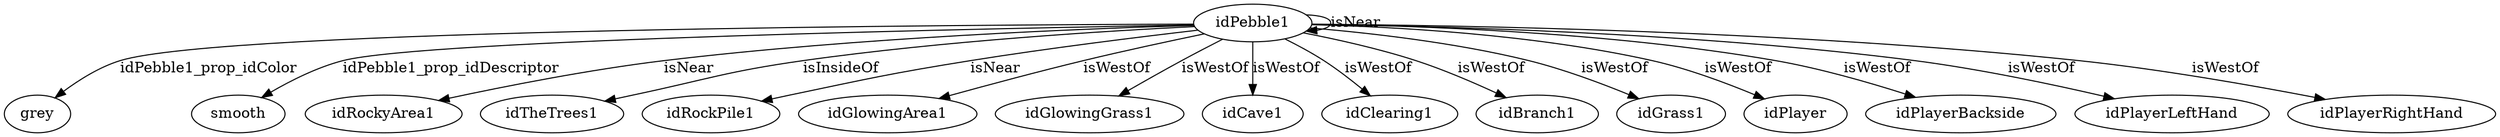 digraph  {
idPebble1 [node_type=entity_node];
grey [node_type=property_node];
smooth [node_type=property_node];
idRockyArea1 [node_type=entity_node];
idTheTrees1 [node_type=entity_node];
idRockPile1 [node_type=entity_node];
idGlowingArea1 [node_type=entity_node];
idGlowingGrass1 [node_type=entity_node];
idCave1 [node_type=entity_node];
idClearing1 [node_type=entity_node];
idBranch1 [node_type=entity_node];
idGrass1 [node_type=entity_node];
idPlayer [node_type=entity_node];
idPlayerBackside [node_type=entity_node];
idPlayerLeftHand [node_type=entity_node];
idPlayerRightHand [node_type=entity_node];
idPebble1 -> grey  [edge_type=property, label=idPebble1_prop_idColor];
idPebble1 -> smooth  [edge_type=property, label=idPebble1_prop_idDescriptor];
idPebble1 -> idRockyArea1  [edge_type=relationship, label=isNear];
idPebble1 -> idTheTrees1  [edge_type=relationship, label=isInsideOf];
idPebble1 -> idRockPile1  [edge_type=relationship, label=isNear];
idPebble1 -> idPebble1  [edge_type=relationship, label=isNear];
idPebble1 -> idGlowingArea1  [edge_type=relationship, label=isWestOf];
idPebble1 -> idGlowingGrass1  [edge_type=relationship, label=isWestOf];
idPebble1 -> idCave1  [edge_type=relationship, label=isWestOf];
idPebble1 -> idClearing1  [edge_type=relationship, label=isWestOf];
idPebble1 -> idBranch1  [edge_type=relationship, label=isWestOf];
idPebble1 -> idGrass1  [edge_type=relationship, label=isWestOf];
idPebble1 -> idPlayer  [edge_type=relationship, label=isWestOf];
idPebble1 -> idPlayerBackside  [edge_type=relationship, label=isWestOf];
idPebble1 -> idPlayerLeftHand  [edge_type=relationship, label=isWestOf];
idPebble1 -> idPlayerRightHand  [edge_type=relationship, label=isWestOf];
}
